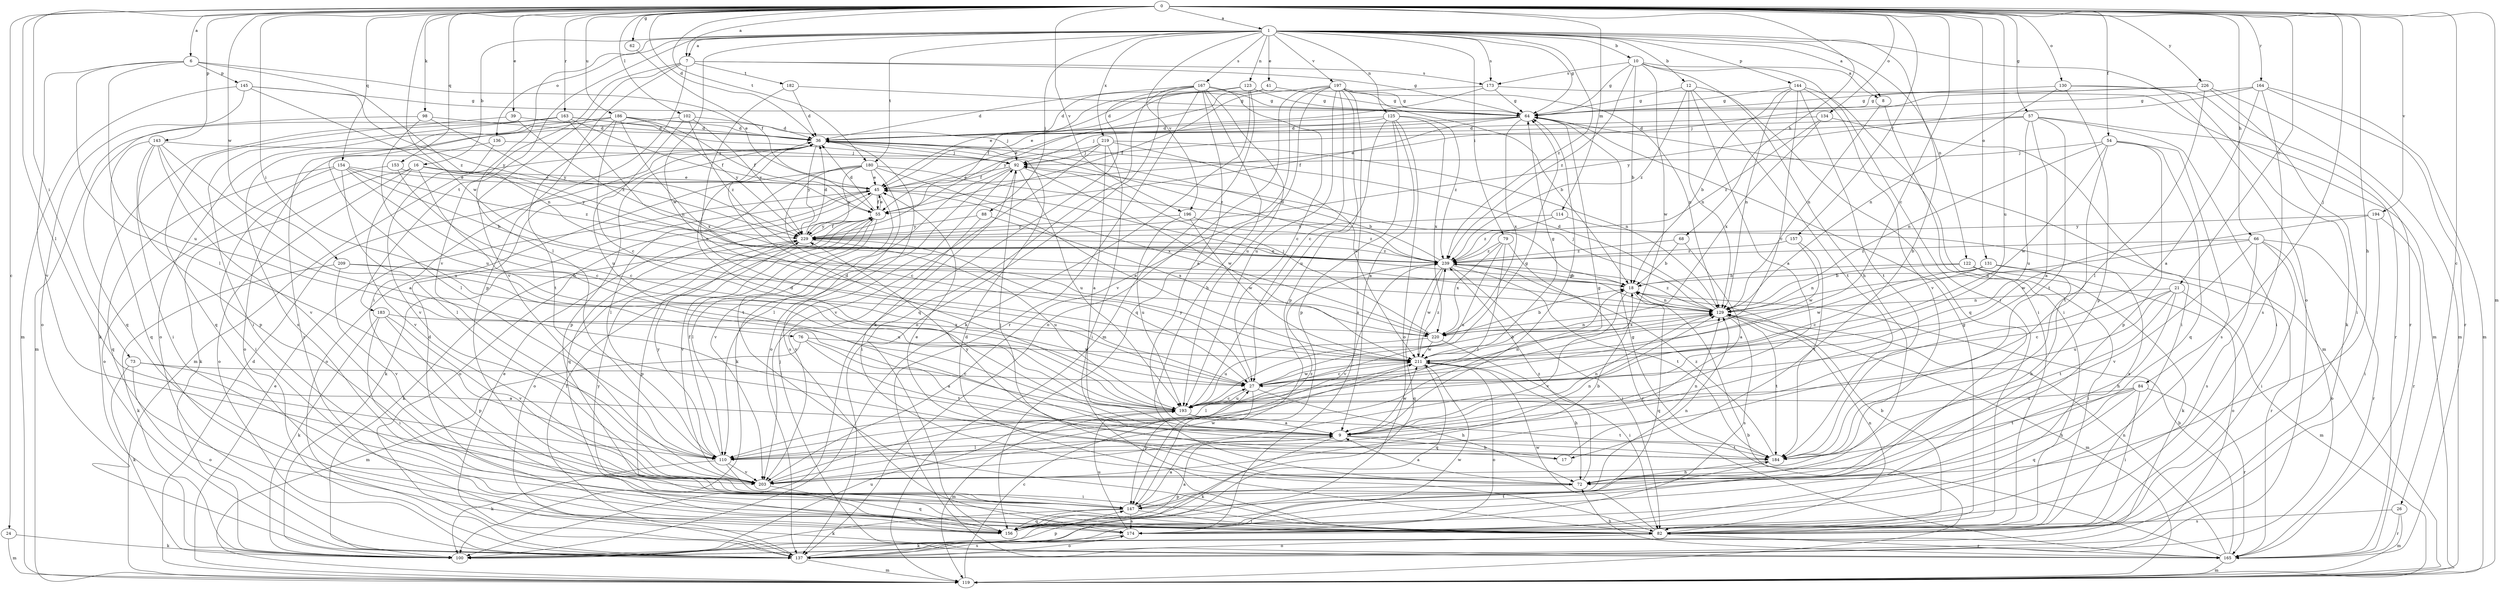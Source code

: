 strict digraph  {
0;
1;
6;
7;
8;
9;
10;
12;
16;
17;
18;
21;
24;
26;
27;
36;
39;
41;
45;
54;
55;
57;
62;
64;
66;
68;
72;
73;
76;
79;
82;
84;
88;
92;
98;
100;
102;
110;
114;
119;
122;
123;
125;
129;
130;
131;
134;
136;
137;
143;
144;
145;
147;
153;
154;
156;
157;
163;
164;
165;
167;
173;
174;
180;
182;
183;
184;
186;
193;
194;
196;
197;
203;
209;
211;
219;
220;
226;
229;
239;
0 -> 1  [label=a];
0 -> 6  [label=a];
0 -> 7  [label=a];
0 -> 21  [label=c];
0 -> 24  [label=c];
0 -> 26  [label=c];
0 -> 27  [label=c];
0 -> 36  [label=d];
0 -> 39  [label=e];
0 -> 54  [label=f];
0 -> 57  [label=g];
0 -> 62  [label=g];
0 -> 66  [label=h];
0 -> 68  [label=h];
0 -> 72  [label=h];
0 -> 73  [label=i];
0 -> 76  [label=i];
0 -> 84  [label=j];
0 -> 98  [label=k];
0 -> 102  [label=l];
0 -> 110  [label=l];
0 -> 114  [label=m];
0 -> 119  [label=m];
0 -> 130  [label=o];
0 -> 131  [label=o];
0 -> 134  [label=o];
0 -> 143  [label=p];
0 -> 153  [label=q];
0 -> 154  [label=q];
0 -> 157  [label=r];
0 -> 163  [label=r];
0 -> 164  [label=r];
0 -> 180  [label=t];
0 -> 186  [label=u];
0 -> 193  [label=u];
0 -> 194  [label=v];
0 -> 196  [label=v];
0 -> 209  [label=w];
0 -> 211  [label=w];
0 -> 226  [label=y];
1 -> 7  [label=a];
1 -> 8  [label=a];
1 -> 10  [label=b];
1 -> 12  [label=b];
1 -> 16  [label=b];
1 -> 17  [label=b];
1 -> 41  [label=e];
1 -> 64  [label=g];
1 -> 79  [label=i];
1 -> 88  [label=j];
1 -> 110  [label=l];
1 -> 122  [label=n];
1 -> 123  [label=n];
1 -> 125  [label=n];
1 -> 136  [label=o];
1 -> 137  [label=o];
1 -> 144  [label=p];
1 -> 167  [label=s];
1 -> 173  [label=s];
1 -> 180  [label=t];
1 -> 196  [label=v];
1 -> 197  [label=v];
1 -> 203  [label=v];
1 -> 211  [label=w];
1 -> 219  [label=x];
1 -> 239  [label=z];
6 -> 45  [label=e];
6 -> 110  [label=l];
6 -> 145  [label=p];
6 -> 193  [label=u];
6 -> 203  [label=v];
6 -> 239  [label=z];
7 -> 64  [label=g];
7 -> 82  [label=i];
7 -> 147  [label=p];
7 -> 173  [label=s];
7 -> 182  [label=t];
7 -> 183  [label=t];
7 -> 203  [label=v];
8 -> 82  [label=i];
8 -> 129  [label=n];
9 -> 17  [label=b];
9 -> 36  [label=d];
9 -> 64  [label=g];
9 -> 100  [label=k];
9 -> 110  [label=l];
9 -> 129  [label=n];
9 -> 184  [label=t];
9 -> 211  [label=w];
10 -> 8  [label=a];
10 -> 18  [label=b];
10 -> 64  [label=g];
10 -> 72  [label=h];
10 -> 82  [label=i];
10 -> 173  [label=s];
10 -> 211  [label=w];
10 -> 239  [label=z];
12 -> 9  [label=a];
12 -> 64  [label=g];
12 -> 129  [label=n];
12 -> 156  [label=q];
12 -> 184  [label=t];
12 -> 239  [label=z];
16 -> 45  [label=e];
16 -> 100  [label=k];
16 -> 137  [label=o];
16 -> 184  [label=t];
16 -> 203  [label=v];
16 -> 229  [label=y];
17 -> 129  [label=n];
17 -> 229  [label=y];
18 -> 129  [label=n];
18 -> 156  [label=q];
18 -> 203  [label=v];
21 -> 27  [label=c];
21 -> 72  [label=h];
21 -> 119  [label=m];
21 -> 129  [label=n];
21 -> 184  [label=t];
21 -> 193  [label=u];
24 -> 100  [label=k];
24 -> 119  [label=m];
26 -> 119  [label=m];
26 -> 165  [label=r];
26 -> 174  [label=s];
27 -> 18  [label=b];
27 -> 72  [label=h];
27 -> 129  [label=n];
27 -> 147  [label=p];
27 -> 193  [label=u];
27 -> 211  [label=w];
27 -> 229  [label=y];
36 -> 92  [label=j];
36 -> 119  [label=m];
36 -> 137  [label=o];
36 -> 147  [label=p];
36 -> 229  [label=y];
36 -> 239  [label=z];
39 -> 36  [label=d];
39 -> 156  [label=q];
39 -> 239  [label=z];
41 -> 55  [label=f];
41 -> 64  [label=g];
41 -> 229  [label=y];
45 -> 55  [label=f];
45 -> 100  [label=k];
45 -> 137  [label=o];
45 -> 156  [label=q];
45 -> 203  [label=v];
54 -> 92  [label=j];
54 -> 129  [label=n];
54 -> 147  [label=p];
54 -> 156  [label=q];
54 -> 174  [label=s];
54 -> 184  [label=t];
54 -> 211  [label=w];
55 -> 36  [label=d];
55 -> 45  [label=e];
55 -> 82  [label=i];
55 -> 110  [label=l];
55 -> 137  [label=o];
55 -> 203  [label=v];
55 -> 229  [label=y];
57 -> 9  [label=a];
57 -> 36  [label=d];
57 -> 45  [label=e];
57 -> 82  [label=i];
57 -> 165  [label=r];
57 -> 184  [label=t];
57 -> 193  [label=u];
62 -> 55  [label=f];
64 -> 36  [label=d];
64 -> 55  [label=f];
64 -> 92  [label=j];
64 -> 119  [label=m];
64 -> 220  [label=x];
66 -> 82  [label=i];
66 -> 129  [label=n];
66 -> 137  [label=o];
66 -> 165  [label=r];
66 -> 174  [label=s];
66 -> 203  [label=v];
66 -> 239  [label=z];
68 -> 9  [label=a];
68 -> 18  [label=b];
68 -> 239  [label=z];
72 -> 9  [label=a];
72 -> 45  [label=e];
72 -> 92  [label=j];
72 -> 147  [label=p];
72 -> 239  [label=z];
73 -> 9  [label=a];
73 -> 27  [label=c];
73 -> 100  [label=k];
73 -> 137  [label=o];
76 -> 9  [label=a];
76 -> 119  [label=m];
76 -> 184  [label=t];
76 -> 211  [label=w];
79 -> 110  [label=l];
79 -> 165  [label=r];
79 -> 193  [label=u];
79 -> 220  [label=x];
79 -> 239  [label=z];
82 -> 18  [label=b];
82 -> 36  [label=d];
82 -> 64  [label=g];
82 -> 129  [label=n];
82 -> 137  [label=o];
82 -> 165  [label=r];
82 -> 211  [label=w];
84 -> 72  [label=h];
84 -> 82  [label=i];
84 -> 156  [label=q];
84 -> 165  [label=r];
84 -> 184  [label=t];
84 -> 193  [label=u];
88 -> 203  [label=v];
88 -> 220  [label=x];
88 -> 229  [label=y];
92 -> 45  [label=e];
92 -> 82  [label=i];
92 -> 100  [label=k];
92 -> 110  [label=l];
92 -> 193  [label=u];
92 -> 211  [label=w];
98 -> 36  [label=d];
98 -> 156  [label=q];
98 -> 193  [label=u];
98 -> 229  [label=y];
100 -> 193  [label=u];
100 -> 211  [label=w];
102 -> 36  [label=d];
102 -> 165  [label=r];
102 -> 193  [label=u];
102 -> 229  [label=y];
102 -> 239  [label=z];
110 -> 55  [label=f];
110 -> 64  [label=g];
110 -> 82  [label=i];
110 -> 100  [label=k];
110 -> 129  [label=n];
110 -> 203  [label=v];
110 -> 229  [label=y];
114 -> 174  [label=s];
114 -> 229  [label=y];
114 -> 239  [label=z];
119 -> 18  [label=b];
119 -> 27  [label=c];
119 -> 36  [label=d];
119 -> 45  [label=e];
122 -> 18  [label=b];
122 -> 82  [label=i];
122 -> 100  [label=k];
122 -> 129  [label=n];
122 -> 137  [label=o];
123 -> 36  [label=d];
123 -> 45  [label=e];
123 -> 64  [label=g];
123 -> 100  [label=k];
123 -> 119  [label=m];
125 -> 9  [label=a];
125 -> 36  [label=d];
125 -> 45  [label=e];
125 -> 137  [label=o];
125 -> 147  [label=p];
125 -> 193  [label=u];
125 -> 220  [label=x];
125 -> 239  [label=z];
129 -> 36  [label=d];
129 -> 45  [label=e];
129 -> 92  [label=j];
129 -> 119  [label=m];
129 -> 174  [label=s];
129 -> 184  [label=t];
129 -> 220  [label=x];
129 -> 239  [label=z];
130 -> 64  [label=g];
130 -> 100  [label=k];
130 -> 129  [label=n];
130 -> 147  [label=p];
130 -> 165  [label=r];
131 -> 18  [label=b];
131 -> 27  [label=c];
131 -> 72  [label=h];
131 -> 165  [label=r];
131 -> 211  [label=w];
134 -> 36  [label=d];
134 -> 82  [label=i];
134 -> 220  [label=x];
134 -> 239  [label=z];
136 -> 92  [label=j];
136 -> 137  [label=o];
136 -> 203  [label=v];
137 -> 45  [label=e];
137 -> 55  [label=f];
137 -> 119  [label=m];
137 -> 147  [label=p];
137 -> 174  [label=s];
143 -> 9  [label=a];
143 -> 82  [label=i];
143 -> 92  [label=j];
143 -> 147  [label=p];
143 -> 156  [label=q];
143 -> 193  [label=u];
143 -> 203  [label=v];
144 -> 18  [label=b];
144 -> 27  [label=c];
144 -> 64  [label=g];
144 -> 82  [label=i];
144 -> 129  [label=n];
144 -> 184  [label=t];
144 -> 203  [label=v];
145 -> 64  [label=g];
145 -> 119  [label=m];
145 -> 129  [label=n];
145 -> 137  [label=o];
145 -> 229  [label=y];
147 -> 9  [label=a];
147 -> 82  [label=i];
147 -> 100  [label=k];
147 -> 129  [label=n];
147 -> 156  [label=q];
147 -> 174  [label=s];
153 -> 27  [label=c];
153 -> 45  [label=e];
153 -> 82  [label=i];
154 -> 18  [label=b];
154 -> 27  [label=c];
154 -> 45  [label=e];
154 -> 110  [label=l];
154 -> 137  [label=o];
154 -> 156  [label=q];
154 -> 239  [label=z];
156 -> 9  [label=a];
156 -> 36  [label=d];
156 -> 184  [label=t];
157 -> 184  [label=t];
157 -> 211  [label=w];
157 -> 239  [label=z];
163 -> 36  [label=d];
163 -> 55  [label=f];
163 -> 82  [label=i];
163 -> 92  [label=j];
163 -> 100  [label=k];
163 -> 119  [label=m];
163 -> 129  [label=n];
164 -> 9  [label=a];
164 -> 64  [label=g];
164 -> 119  [label=m];
164 -> 165  [label=r];
164 -> 174  [label=s];
164 -> 229  [label=y];
165 -> 18  [label=b];
165 -> 64  [label=g];
165 -> 72  [label=h];
165 -> 92  [label=j];
165 -> 119  [label=m];
165 -> 129  [label=n];
167 -> 9  [label=a];
167 -> 27  [label=c];
167 -> 36  [label=d];
167 -> 64  [label=g];
167 -> 72  [label=h];
167 -> 100  [label=k];
167 -> 137  [label=o];
167 -> 156  [label=q];
167 -> 165  [label=r];
167 -> 193  [label=u];
173 -> 36  [label=d];
173 -> 45  [label=e];
173 -> 64  [label=g];
173 -> 119  [label=m];
174 -> 100  [label=k];
174 -> 137  [label=o];
174 -> 193  [label=u];
174 -> 229  [label=y];
180 -> 18  [label=b];
180 -> 27  [label=c];
180 -> 45  [label=e];
180 -> 110  [label=l];
180 -> 137  [label=o];
180 -> 174  [label=s];
180 -> 220  [label=x];
180 -> 229  [label=y];
182 -> 27  [label=c];
182 -> 36  [label=d];
182 -> 64  [label=g];
183 -> 82  [label=i];
183 -> 100  [label=k];
183 -> 147  [label=p];
183 -> 203  [label=v];
183 -> 220  [label=x];
184 -> 72  [label=h];
184 -> 239  [label=z];
186 -> 27  [label=c];
186 -> 36  [label=d];
186 -> 55  [label=f];
186 -> 92  [label=j];
186 -> 110  [label=l];
186 -> 137  [label=o];
186 -> 174  [label=s];
186 -> 184  [label=t];
186 -> 220  [label=x];
186 -> 229  [label=y];
193 -> 9  [label=a];
193 -> 27  [label=c];
193 -> 36  [label=d];
193 -> 64  [label=g];
193 -> 119  [label=m];
193 -> 184  [label=t];
194 -> 82  [label=i];
194 -> 165  [label=r];
194 -> 211  [label=w];
194 -> 229  [label=y];
196 -> 193  [label=u];
196 -> 211  [label=w];
196 -> 229  [label=y];
196 -> 239  [label=z];
197 -> 18  [label=b];
197 -> 27  [label=c];
197 -> 55  [label=f];
197 -> 64  [label=g];
197 -> 129  [label=n];
197 -> 137  [label=o];
197 -> 147  [label=p];
197 -> 156  [label=q];
197 -> 174  [label=s];
197 -> 193  [label=u];
197 -> 203  [label=v];
203 -> 18  [label=b];
203 -> 156  [label=q];
203 -> 211  [label=w];
203 -> 239  [label=z];
209 -> 18  [label=b];
209 -> 100  [label=k];
209 -> 193  [label=u];
209 -> 203  [label=v];
211 -> 27  [label=c];
211 -> 45  [label=e];
211 -> 64  [label=g];
211 -> 72  [label=h];
211 -> 110  [label=l];
211 -> 137  [label=o];
211 -> 156  [label=q];
211 -> 239  [label=z];
219 -> 9  [label=a];
219 -> 55  [label=f];
219 -> 82  [label=i];
219 -> 92  [label=j];
219 -> 129  [label=n];
219 -> 203  [label=v];
219 -> 211  [label=w];
220 -> 18  [label=b];
220 -> 82  [label=i];
220 -> 92  [label=j];
220 -> 129  [label=n];
220 -> 193  [label=u];
220 -> 211  [label=w];
226 -> 64  [label=g];
226 -> 82  [label=i];
226 -> 92  [label=j];
226 -> 110  [label=l];
226 -> 119  [label=m];
229 -> 36  [label=d];
229 -> 55  [label=f];
229 -> 100  [label=k];
229 -> 147  [label=p];
229 -> 193  [label=u];
229 -> 239  [label=z];
239 -> 18  [label=b];
239 -> 36  [label=d];
239 -> 82  [label=i];
239 -> 156  [label=q];
239 -> 184  [label=t];
239 -> 203  [label=v];
239 -> 211  [label=w];
}
